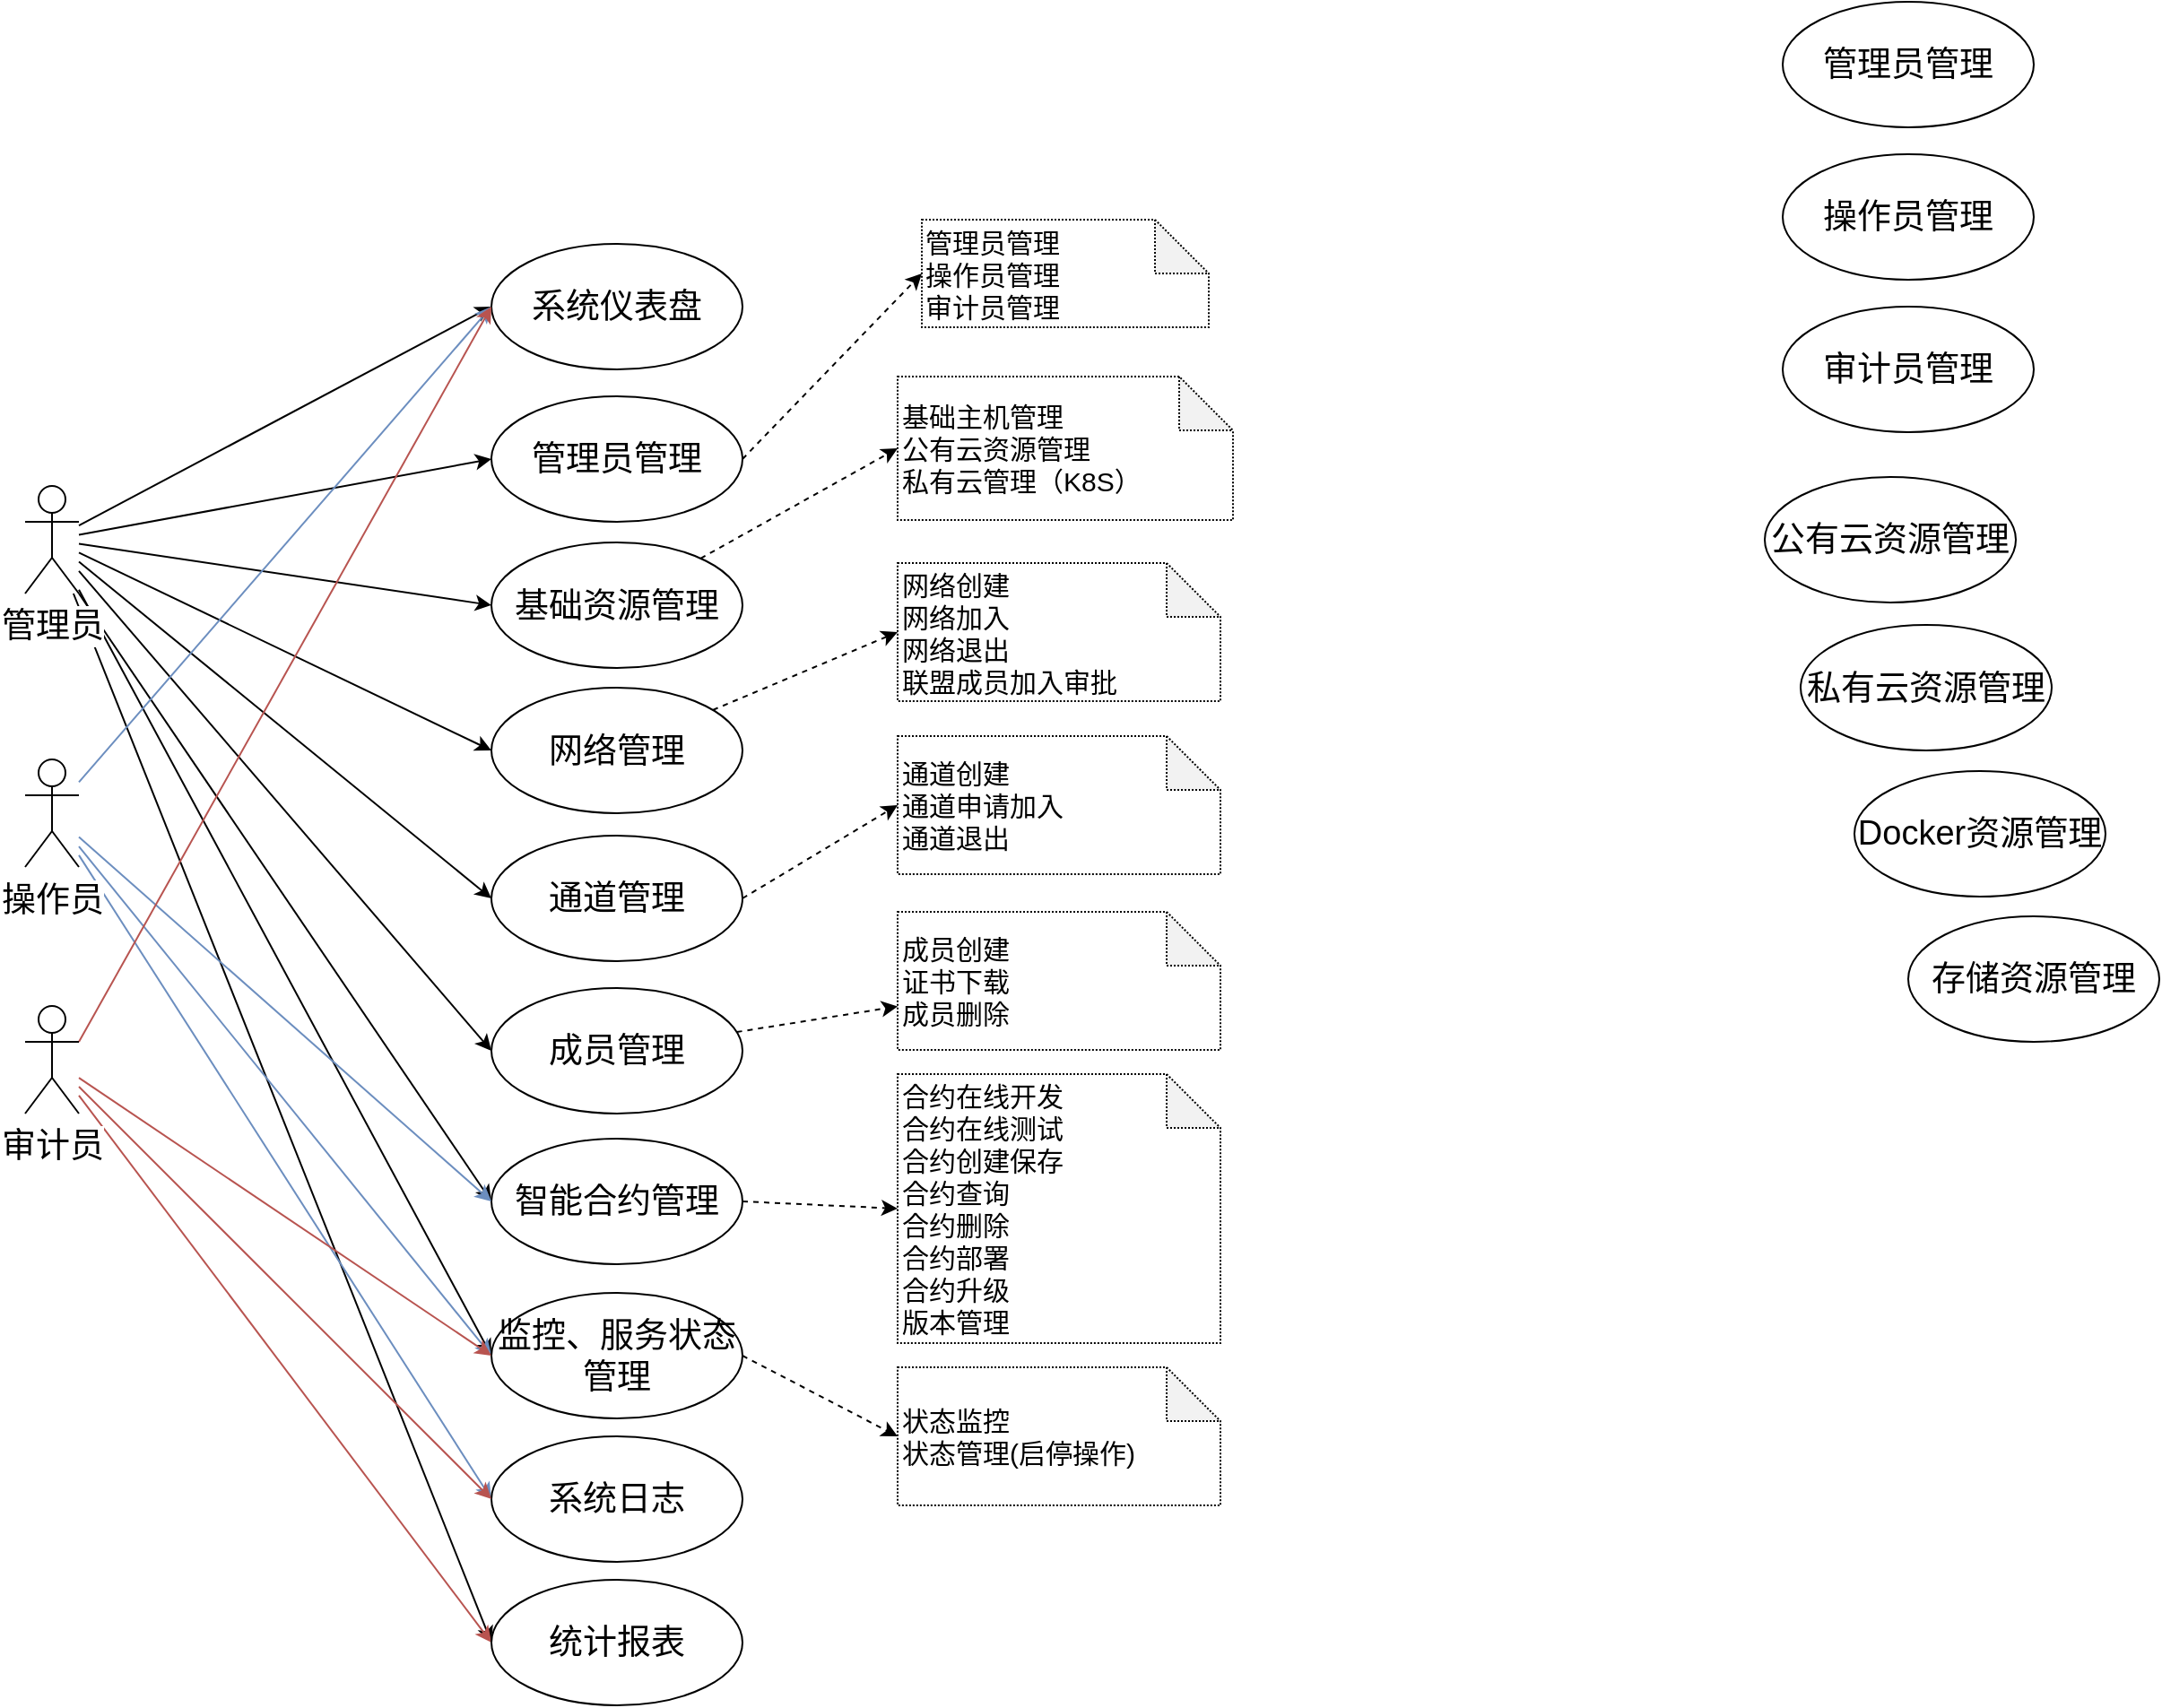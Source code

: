 <mxfile version="10.8.1" type="github"><diagram id="oozkSbW9tRgO9davWDht" name="ç¬¬ 1 é¡µ"><mxGraphModel dx="1394" dy="2096" grid="1" gridSize="10" guides="1" tooltips="1" connect="1" arrows="1" fold="1" page="1" pageScale="1" pageWidth="1527" pageHeight="1169" math="0" shadow="0"><root><mxCell id="0"/><mxCell id="1" parent="0"/><mxCell id="0qH-9EDrpJP9-Y-19pUg-6" style="rounded=0;orthogonalLoop=1;jettySize=auto;html=1;fontSize=19;entryX=0;entryY=0.5;entryDx=0;entryDy=0;" parent="1" source="0qH-9EDrpJP9-Y-19pUg-1" target="0qH-9EDrpJP9-Y-19pUg-5" edge="1"><mxGeometry relative="1" as="geometry"/></mxCell><mxCell id="0qH-9EDrpJP9-Y-19pUg-7" style="edgeStyle=none;rounded=0;orthogonalLoop=1;jettySize=auto;html=1;entryX=0;entryY=0.5;entryDx=0;entryDy=0;fontSize=19;" parent="1" source="0qH-9EDrpJP9-Y-19pUg-1" target="0qH-9EDrpJP9-Y-19pUg-2" edge="1"><mxGeometry relative="1" as="geometry"/></mxCell><mxCell id="0qH-9EDrpJP9-Y-19pUg-8" style="edgeStyle=none;rounded=0;orthogonalLoop=1;jettySize=auto;html=1;entryX=0;entryY=0.5;entryDx=0;entryDy=0;fontSize=19;" parent="1" source="0qH-9EDrpJP9-Y-19pUg-1" target="0qH-9EDrpJP9-Y-19pUg-4" edge="1"><mxGeometry relative="1" as="geometry"/></mxCell><mxCell id="0qH-9EDrpJP9-Y-19pUg-9" style="edgeStyle=none;rounded=0;orthogonalLoop=1;jettySize=auto;html=1;entryX=0;entryY=0.5;entryDx=0;entryDy=0;fontSize=19;" parent="1" source="0qH-9EDrpJP9-Y-19pUg-1" target="0qH-9EDrpJP9-Y-19pUg-3" edge="1"><mxGeometry relative="1" as="geometry"/></mxCell><mxCell id="0qH-9EDrpJP9-Y-19pUg-17" style="edgeStyle=none;rounded=0;orthogonalLoop=1;jettySize=auto;html=1;entryX=0;entryY=0.5;entryDx=0;entryDy=0;fontSize=19;" parent="1" source="0qH-9EDrpJP9-Y-19pUg-1" target="0qH-9EDrpJP9-Y-19pUg-16" edge="1"><mxGeometry relative="1" as="geometry"/></mxCell><mxCell id="0qH-9EDrpJP9-Y-19pUg-19" style="edgeStyle=none;rounded=0;orthogonalLoop=1;jettySize=auto;html=1;exitX=1;exitY=1;exitDx=0;exitDy=0;exitPerimeter=0;entryX=0;entryY=0.5;entryDx=0;entryDy=0;fontSize=19;" parent="1" source="0qH-9EDrpJP9-Y-19pUg-1" target="0qH-9EDrpJP9-Y-19pUg-18" edge="1"><mxGeometry relative="1" as="geometry"/></mxCell><mxCell id="0qH-9EDrpJP9-Y-19pUg-35" style="edgeStyle=none;rounded=0;orthogonalLoop=1;jettySize=auto;html=1;entryX=0;entryY=0.5;entryDx=0;entryDy=0;fontSize=19;" parent="1" source="0qH-9EDrpJP9-Y-19pUg-1" target="0qH-9EDrpJP9-Y-19pUg-34" edge="1"><mxGeometry relative="1" as="geometry"/></mxCell><mxCell id="0qH-9EDrpJP9-Y-19pUg-37" style="edgeStyle=none;rounded=0;orthogonalLoop=1;jettySize=auto;html=1;entryX=0;entryY=0.5;entryDx=0;entryDy=0;fontSize=19;" parent="1" source="0qH-9EDrpJP9-Y-19pUg-1" target="0qH-9EDrpJP9-Y-19pUg-32" edge="1"><mxGeometry relative="1" as="geometry"/></mxCell><mxCell id="0qH-9EDrpJP9-Y-19pUg-48" style="edgeStyle=none;rounded=0;orthogonalLoop=1;jettySize=auto;html=1;entryX=0;entryY=0.5;entryDx=0;entryDy=0;fontSize=19;" parent="1" source="0qH-9EDrpJP9-Y-19pUg-1" target="0qH-9EDrpJP9-Y-19pUg-46" edge="1"><mxGeometry relative="1" as="geometry"/></mxCell><mxCell id="0qH-9EDrpJP9-Y-19pUg-1" value="管理员&lt;br style=&quot;font-size: 19px;&quot;&gt;" style="shape=umlActor;verticalLabelPosition=bottom;labelBackgroundColor=#ffffff;verticalAlign=top;html=1;fontSize=19;" parent="1" vertex="1"><mxGeometry x="260" y="220" width="30" height="60" as="geometry"/></mxCell><mxCell id="8plSU3mydQgTcdB5nCTO-7" style="edgeStyle=none;rounded=0;orthogonalLoop=1;jettySize=auto;html=1;entryX=0;entryY=0.5;entryDx=0;entryDy=0;entryPerimeter=0;dashed=1;fontSize=15;" edge="1" parent="1" source="0qH-9EDrpJP9-Y-19pUg-2" target="8plSU3mydQgTcdB5nCTO-4"><mxGeometry relative="1" as="geometry"/></mxCell><mxCell id="0qH-9EDrpJP9-Y-19pUg-2" value="网络管理&lt;br style=&quot;font-size: 19px;&quot;&gt;" style="ellipse;whiteSpace=wrap;html=1;fontSize=19;" parent="1" vertex="1"><mxGeometry x="520" y="332.5" width="140" height="70" as="geometry"/></mxCell><mxCell id="8plSU3mydQgTcdB5nCTO-9" style="edgeStyle=none;rounded=0;orthogonalLoop=1;jettySize=auto;html=1;dashed=1;fontSize=15;" edge="1" parent="1" source="0qH-9EDrpJP9-Y-19pUg-3" target="8plSU3mydQgTcdB5nCTO-8"><mxGeometry relative="1" as="geometry"/></mxCell><mxCell id="0qH-9EDrpJP9-Y-19pUg-3" value="成员管理" style="ellipse;whiteSpace=wrap;html=1;fontSize=19;" parent="1" vertex="1"><mxGeometry x="520" y="500" width="140" height="70" as="geometry"/></mxCell><mxCell id="0qH-9EDrpJP9-Y-19pUg-4" value="通道管理" style="ellipse;whiteSpace=wrap;html=1;fontSize=19;" parent="1" vertex="1"><mxGeometry x="520" y="415" width="140" height="70" as="geometry"/></mxCell><mxCell id="0qH-9EDrpJP9-Y-19pUg-5" value="管理员管理" style="ellipse;whiteSpace=wrap;html=1;fontSize=19;" parent="1" vertex="1"><mxGeometry x="520" y="170" width="140" height="70" as="geometry"/></mxCell><mxCell id="0qH-9EDrpJP9-Y-19pUg-10" value="管理员管理" style="ellipse;whiteSpace=wrap;html=1;fontSize=19;" parent="1" vertex="1"><mxGeometry x="1240" y="-50" width="140" height="70" as="geometry"/></mxCell><mxCell id="0qH-9EDrpJP9-Y-19pUg-11" value="操作员管理" style="ellipse;whiteSpace=wrap;html=1;fontSize=19;" parent="1" vertex="1"><mxGeometry x="1240" y="35" width="140" height="70" as="geometry"/></mxCell><mxCell id="0qH-9EDrpJP9-Y-19pUg-12" value="审计员管理" style="ellipse;whiteSpace=wrap;html=1;fontSize=19;" parent="1" vertex="1"><mxGeometry x="1240" y="120" width="140" height="70" as="geometry"/></mxCell><mxCell id="8plSU3mydQgTcdB5nCTO-3" style="edgeStyle=none;rounded=0;orthogonalLoop=1;jettySize=auto;html=1;entryX=0;entryY=0.5;entryDx=0;entryDy=0;entryPerimeter=0;dashed=1;" edge="1" parent="1" source="0qH-9EDrpJP9-Y-19pUg-16" target="8plSU3mydQgTcdB5nCTO-2"><mxGeometry relative="1" as="geometry"/></mxCell><mxCell id="0qH-9EDrpJP9-Y-19pUg-16" value="基础资源管理&lt;br style=&quot;font-size: 19px&quot;&gt;" style="ellipse;whiteSpace=wrap;html=1;fontSize=19;" parent="1" vertex="1"><mxGeometry x="520" y="251.5" width="140" height="70" as="geometry"/></mxCell><mxCell id="8plSU3mydQgTcdB5nCTO-11" style="edgeStyle=none;rounded=0;orthogonalLoop=1;jettySize=auto;html=1;entryX=0;entryY=0.5;entryDx=0;entryDy=0;entryPerimeter=0;dashed=1;fontSize=15;exitX=1;exitY=0.5;exitDx=0;exitDy=0;" edge="1" parent="1" source="0qH-9EDrpJP9-Y-19pUg-18" target="8plSU3mydQgTcdB5nCTO-10"><mxGeometry relative="1" as="geometry"/></mxCell><mxCell id="0qH-9EDrpJP9-Y-19pUg-18" value="智能合约管理" style="ellipse;whiteSpace=wrap;html=1;fontSize=19;" parent="1" vertex="1"><mxGeometry x="520" y="584" width="140" height="70" as="geometry"/></mxCell><mxCell id="0qH-9EDrpJP9-Y-19pUg-20" value="公有云资源管理&lt;br style=&quot;font-size: 19px&quot;&gt;" style="ellipse;whiteSpace=wrap;html=1;fontSize=19;" parent="1" vertex="1"><mxGeometry x="1230" y="215" width="140" height="70" as="geometry"/></mxCell><mxCell id="0qH-9EDrpJP9-Y-19pUg-21" value="私有云资源管理&lt;br style=&quot;font-size: 19px&quot;&gt;" style="ellipse;whiteSpace=wrap;html=1;fontSize=19;" parent="1" vertex="1"><mxGeometry x="1250" y="297.5" width="140" height="70" as="geometry"/></mxCell><mxCell id="0qH-9EDrpJP9-Y-19pUg-22" value="Docker资源管理&lt;br style=&quot;font-size: 19px&quot;&gt;" style="ellipse;whiteSpace=wrap;html=1;fontSize=19;" parent="1" vertex="1"><mxGeometry x="1280" y="379" width="140" height="70" as="geometry"/></mxCell><mxCell id="0qH-9EDrpJP9-Y-19pUg-23" value="存储资源管理&lt;br style=&quot;font-size: 19px&quot;&gt;" style="ellipse;whiteSpace=wrap;html=1;fontSize=19;" parent="1" vertex="1"><mxGeometry x="1310" y="460" width="140" height="70" as="geometry"/></mxCell><mxCell id="0qH-9EDrpJP9-Y-19pUg-31" style="edgeStyle=none;rounded=0;orthogonalLoop=1;jettySize=auto;html=1;entryX=0;entryY=0.5;entryDx=0;entryDy=0;fontSize=19;fillColor=#dae8fc;strokeColor=#6c8ebf;" parent="1" source="0qH-9EDrpJP9-Y-19pUg-29" target="0qH-9EDrpJP9-Y-19pUg-18" edge="1"><mxGeometry relative="1" as="geometry"/></mxCell><mxCell id="0qH-9EDrpJP9-Y-19pUg-33" style="edgeStyle=none;rounded=0;orthogonalLoop=1;jettySize=auto;html=1;entryX=0;entryY=0.5;entryDx=0;entryDy=0;fontSize=19;fillColor=#dae8fc;strokeColor=#6c8ebf;" parent="1" source="0qH-9EDrpJP9-Y-19pUg-29" target="0qH-9EDrpJP9-Y-19pUg-32" edge="1"><mxGeometry relative="1" as="geometry"/></mxCell><mxCell id="0qH-9EDrpJP9-Y-19pUg-36" style="edgeStyle=none;rounded=0;orthogonalLoop=1;jettySize=auto;html=1;entryX=0;entryY=0.5;entryDx=0;entryDy=0;fontSize=19;fillColor=#dae8fc;strokeColor=#6c8ebf;" parent="1" source="0qH-9EDrpJP9-Y-19pUg-29" target="0qH-9EDrpJP9-Y-19pUg-34" edge="1"><mxGeometry relative="1" as="geometry"/></mxCell><mxCell id="0qH-9EDrpJP9-Y-19pUg-39" style="edgeStyle=none;rounded=0;orthogonalLoop=1;jettySize=auto;html=1;entryX=0;entryY=0.5;entryDx=0;entryDy=0;fontSize=19;fillColor=#dae8fc;strokeColor=#6c8ebf;" parent="1" source="0qH-9EDrpJP9-Y-19pUg-29" target="0qH-9EDrpJP9-Y-19pUg-38" edge="1"><mxGeometry relative="1" as="geometry"/></mxCell><mxCell id="0qH-9EDrpJP9-Y-19pUg-29" value="操作员&lt;br style=&quot;font-size: 19px&quot;&gt;" style="shape=umlActor;verticalLabelPosition=bottom;labelBackgroundColor=#ffffff;verticalAlign=top;html=1;fontSize=19;" parent="1" vertex="1"><mxGeometry x="260" y="372.5" width="30" height="60" as="geometry"/></mxCell><mxCell id="8plSU3mydQgTcdB5nCTO-13" style="edgeStyle=none;rounded=0;orthogonalLoop=1;jettySize=auto;html=1;entryX=0;entryY=0.5;entryDx=0;entryDy=0;entryPerimeter=0;dashed=1;fontSize=15;exitX=1;exitY=0.5;exitDx=0;exitDy=0;" edge="1" parent="1" source="0qH-9EDrpJP9-Y-19pUg-32" target="8plSU3mydQgTcdB5nCTO-12"><mxGeometry relative="1" as="geometry"/></mxCell><mxCell id="0qH-9EDrpJP9-Y-19pUg-32" value="监控、服务状态管理" style="ellipse;whiteSpace=wrap;html=1;fontSize=19;" parent="1" vertex="1"><mxGeometry x="520" y="670" width="140" height="70" as="geometry"/></mxCell><mxCell id="8plSU3mydQgTcdB5nCTO-1" style="rounded=0;orthogonalLoop=1;jettySize=auto;html=1;entryX=0;entryY=0.5;entryDx=0;entryDy=0;entryPerimeter=0;dashed=1;exitX=1;exitY=0.5;exitDx=0;exitDy=0;" edge="1" parent="1" source="0qH-9EDrpJP9-Y-19pUg-5" target="Ccfd51ajzRlaOkpZHizr-2"><mxGeometry relative="1" as="geometry"/></mxCell><mxCell id="0qH-9EDrpJP9-Y-19pUg-34" value="系统仪表盘" style="ellipse;whiteSpace=wrap;html=1;fontSize=19;" parent="1" vertex="1"><mxGeometry x="520" y="85" width="140" height="70" as="geometry"/></mxCell><mxCell id="0qH-9EDrpJP9-Y-19pUg-38" value="系统日志" style="ellipse;whiteSpace=wrap;html=1;fontSize=19;" parent="1" vertex="1"><mxGeometry x="520" y="750" width="140" height="70" as="geometry"/></mxCell><mxCell id="0qH-9EDrpJP9-Y-19pUg-43" style="edgeStyle=none;rounded=0;orthogonalLoop=1;jettySize=auto;html=1;entryX=0;entryY=0.5;entryDx=0;entryDy=0;fontSize=19;exitX=1;exitY=0.333;exitDx=0;exitDy=0;exitPerimeter=0;fillColor=#f8cecc;strokeColor=#b85450;" parent="1" source="0qH-9EDrpJP9-Y-19pUg-40" target="0qH-9EDrpJP9-Y-19pUg-34" edge="1"><mxGeometry relative="1" as="geometry"/></mxCell><mxCell id="0qH-9EDrpJP9-Y-19pUg-44" style="edgeStyle=none;rounded=0;orthogonalLoop=1;jettySize=auto;html=1;entryX=0;entryY=0.5;entryDx=0;entryDy=0;fontSize=19;fillColor=#f8cecc;strokeColor=#b85450;" parent="1" source="0qH-9EDrpJP9-Y-19pUg-40" target="0qH-9EDrpJP9-Y-19pUg-38" edge="1"><mxGeometry relative="1" as="geometry"/></mxCell><mxCell id="0qH-9EDrpJP9-Y-19pUg-45" style="edgeStyle=none;rounded=0;orthogonalLoop=1;jettySize=auto;html=1;entryX=0;entryY=0.5;entryDx=0;entryDy=0;fontSize=19;fillColor=#f8cecc;strokeColor=#b85450;" parent="1" source="0qH-9EDrpJP9-Y-19pUg-40" target="0qH-9EDrpJP9-Y-19pUg-32" edge="1"><mxGeometry relative="1" as="geometry"/></mxCell><mxCell id="0qH-9EDrpJP9-Y-19pUg-47" style="edgeStyle=none;rounded=0;orthogonalLoop=1;jettySize=auto;html=1;entryX=0;entryY=0.5;entryDx=0;entryDy=0;fontSize=19;fillColor=#f8cecc;strokeColor=#b85450;" parent="1" source="0qH-9EDrpJP9-Y-19pUg-40" target="0qH-9EDrpJP9-Y-19pUg-46" edge="1"><mxGeometry relative="1" as="geometry"/></mxCell><mxCell id="0qH-9EDrpJP9-Y-19pUg-40" value="审计员&lt;br style=&quot;font-size: 19px&quot;&gt;" style="shape=umlActor;verticalLabelPosition=bottom;labelBackgroundColor=#ffffff;verticalAlign=top;html=1;fontSize=19;" parent="1" vertex="1"><mxGeometry x="260" y="510" width="30" height="60" as="geometry"/></mxCell><mxCell id="0qH-9EDrpJP9-Y-19pUg-46" value="统计报表" style="ellipse;whiteSpace=wrap;html=1;fontSize=19;" parent="1" vertex="1"><mxGeometry x="520" y="830" width="140" height="70" as="geometry"/></mxCell><mxCell id="Ccfd51ajzRlaOkpZHizr-2" value="管理员管理&lt;br style=&quot;font-size: 15px;&quot;&gt;操作员管理&lt;br style=&quot;font-size: 15px;&quot;&gt;审计员管理&lt;br style=&quot;font-size: 15px;&quot;&gt;" style="shape=note;whiteSpace=wrap;html=1;backgroundOutline=1;darkOpacity=0.05;fontSize=15;align=left;dashed=1;dashPattern=1 1;" parent="1" vertex="1"><mxGeometry x="760" y="71.5" width="160" height="60" as="geometry"/></mxCell><mxCell id="8plSU3mydQgTcdB5nCTO-2" value="基础主机管理&lt;br style=&quot;font-size: 15px;&quot;&gt;公有云资源管理&lt;br style=&quot;font-size: 15px;&quot;&gt;私有云管理（K8S）&lt;br style=&quot;font-size: 15px;&quot;&gt;" style="shape=note;whiteSpace=wrap;html=1;backgroundOutline=1;darkOpacity=0.05;fontSize=15;align=left;dashed=1;dashPattern=1 1;" vertex="1" parent="1"><mxGeometry x="746.5" y="159" width="187" height="80" as="geometry"/></mxCell><mxCell id="8plSU3mydQgTcdB5nCTO-6" value="" style="edgeStyle=none;rounded=0;orthogonalLoop=1;jettySize=auto;html=1;dashed=1;fontSize=15;exitX=1;exitY=0.5;exitDx=0;exitDy=0;entryX=0;entryY=0.5;entryDx=0;entryDy=0;entryPerimeter=0;" edge="1" parent="1" source="0qH-9EDrpJP9-Y-19pUg-4" target="8plSU3mydQgTcdB5nCTO-5"><mxGeometry relative="1" as="geometry"/></mxCell><mxCell id="8plSU3mydQgTcdB5nCTO-4" value="网络创建&lt;br&gt;网络加入&lt;br&gt;网络退出&lt;br&gt;联盟成员加入审批&lt;br style=&quot;font-size: 15px&quot;&gt;" style="shape=note;whiteSpace=wrap;html=1;backgroundOutline=1;darkOpacity=0.05;fontSize=15;align=left;dashed=1;dashPattern=1 1;" vertex="1" parent="1"><mxGeometry x="746.5" y="263" width="180" height="77" as="geometry"/></mxCell><mxCell id="8plSU3mydQgTcdB5nCTO-5" value="通道创建&lt;br&gt;通道申请加入&lt;br&gt;通道退出&lt;br style=&quot;font-size: 15px&quot;&gt;" style="shape=note;whiteSpace=wrap;html=1;backgroundOutline=1;darkOpacity=0.05;fontSize=15;align=left;dashed=1;dashPattern=1 1;" vertex="1" parent="1"><mxGeometry x="746.5" y="359.5" width="180" height="77" as="geometry"/></mxCell><mxCell id="8plSU3mydQgTcdB5nCTO-8" value="成员创建&lt;br&gt;证书下载&lt;br&gt;成员删除&lt;br style=&quot;font-size: 15px&quot;&gt;" style="shape=note;whiteSpace=wrap;html=1;backgroundOutline=1;darkOpacity=0.05;fontSize=15;align=left;dashed=1;dashPattern=1 1;" vertex="1" parent="1"><mxGeometry x="746.5" y="457.5" width="180" height="77" as="geometry"/></mxCell><mxCell id="8plSU3mydQgTcdB5nCTO-10" value="合约在线开发&lt;br&gt;合约在线测试&lt;br&gt;合约创建保存&lt;br&gt;合约查询&lt;br&gt;合约删除&lt;br&gt;合约部署&lt;br&gt;合约升级&lt;br&gt;版本管理&lt;br style=&quot;font-size: 15px&quot;&gt;" style="shape=note;whiteSpace=wrap;html=1;backgroundOutline=1;darkOpacity=0.05;fontSize=15;align=left;dashed=1;dashPattern=1 1;" vertex="1" parent="1"><mxGeometry x="746.5" y="548" width="180" height="150" as="geometry"/></mxCell><mxCell id="8plSU3mydQgTcdB5nCTO-12" value="状态监控&lt;br&gt;状态管理(启停操作)&lt;br style=&quot;font-size: 15px&quot;&gt;" style="shape=note;whiteSpace=wrap;html=1;backgroundOutline=1;darkOpacity=0.05;fontSize=15;align=left;dashed=1;dashPattern=1 1;" vertex="1" parent="1"><mxGeometry x="746.5" y="711.5" width="180" height="77" as="geometry"/></mxCell></root></mxGraphModel></diagram></mxfile>